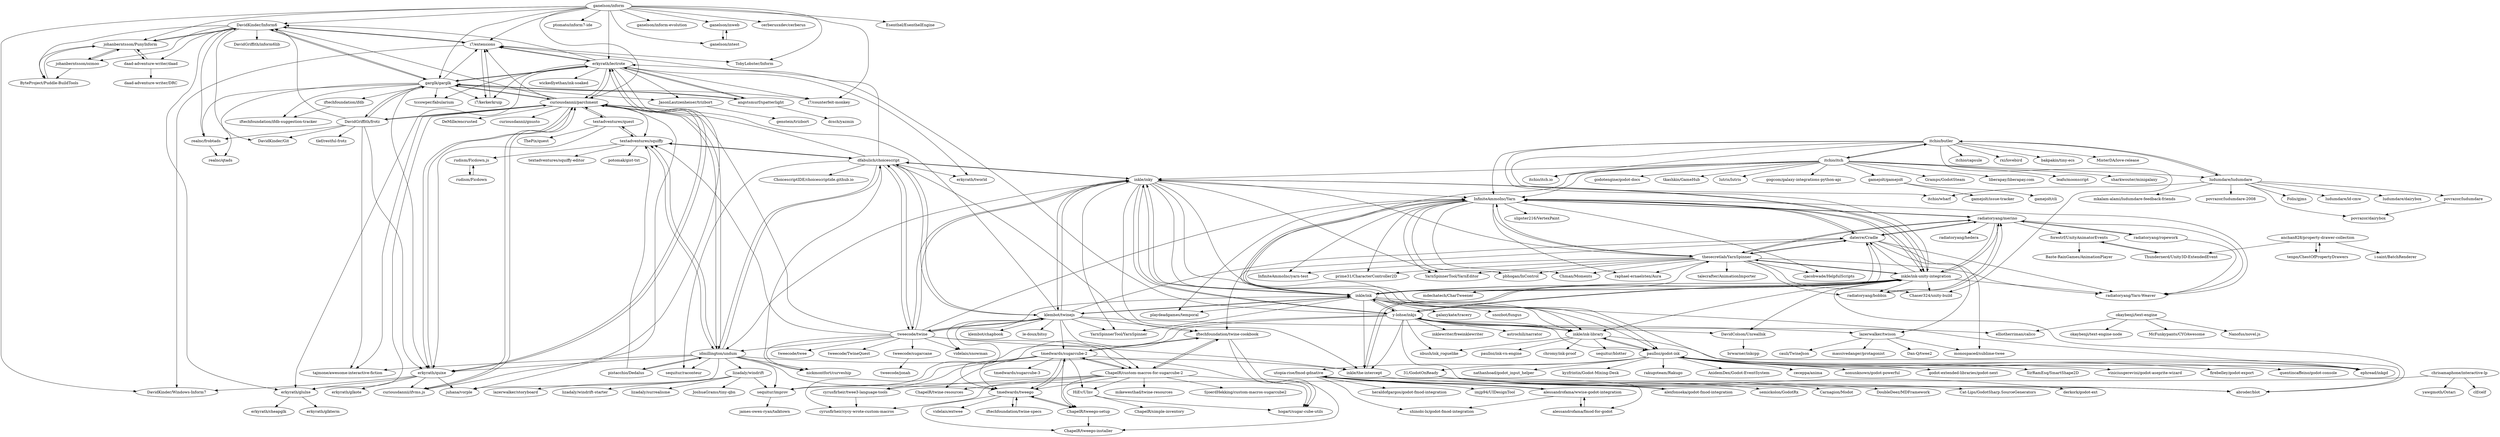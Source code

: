 digraph G {
"ganelson/inform" -> "DavidKinder/Inform6"
"ganelson/inform" -> "i7/extensions"
"ganelson/inform" -> "ganelson/inweb"
"ganelson/inform" -> "DavidKinder/Windows-Inform7"
"ganelson/inform" -> "johanberntsson/PunyInform"
"ganelson/inform" -> "TobyLobster/Inform"
"ganelson/inform" -> "ptomato/inform7-ide"
"ganelson/inform" -> "erkyrath/lectrote"
"ganelson/inform" -> "garglk/garglk"
"ganelson/inform" -> "ganelson/inform-evolution"
"ganelson/inform" -> "curiousdannii/parchment"
"ganelson/inform" -> "cerberusxdev/cerberus" ["e"=1]
"ganelson/inform" -> "ganelson/intest"
"ganelson/inform" -> "i7/counterfeit-monkey"
"ganelson/inform" -> "Esenthel/EsenthelEngine" ["e"=1]
"radiatoryang/bobbin" -> "radiatoryang/merino"
"itchio/itch" -> "itchio/butler"
"itchio/itch" -> "itchio/itch.io"
"itchio/itch" -> "tkashkin/GameHub" ["e"=1]
"itchio/itch" -> "gamejolt/gamejolt"
"itchio/itch" -> "lutris/lutris" ["e"=1]
"itchio/itch" -> "InfiniteAmmoInc/Yarn"
"itchio/itch" -> "gogcom/galaxy-integrations-python-api" ["e"=1]
"itchio/itch" -> "inkle/inky"
"itchio/itch" -> "Gramps/GodotSteam" ["e"=1]
"itchio/itch" -> "liberapay/liberapay.com" ["e"=1]
"itchio/itch" -> "leafo/moonscript" ["e"=1]
"itchio/itch" -> "sharkwouter/minigalaxy" ["e"=1]
"itchio/itch" -> "inkle/ink"
"itchio/itch" -> "godotengine/godot-docs" ["e"=1]
"itchio/itch" -> "ludumdare/ludumdare"
"klembot/twinejs" -> "tweecode/twine"
"klembot/twinejs" -> "tmedwards/sugarcube-2"
"klembot/twinejs" -> "videlais/snowman"
"klembot/twinejs" -> "inkle/ink"
"klembot/twinejs" -> "iftechfoundation/twine-cookbook"
"klembot/twinejs" -> "inkle/inky"
"klembot/twinejs" -> "ChapelR/custom-macros-for-sugarcube-2"
"klembot/twinejs" -> "tmedwards/tweego"
"klembot/twinejs" -> "dfabulich/choicescript"
"klembot/twinejs" -> "lazerwalker/twison"
"klembot/twinejs" -> "daterre/Cradle"
"klembot/twinejs" -> "klembot/chapbook"
"klembot/twinejs" -> "le-doux/bitsy" ["e"=1]
"klembot/twinejs" -> "YarnSpinnerTool/YarnSpinner" ["e"=1]
"klembot/twinejs" -> "curiousdannii/parchment"
"forestrf/UnityAnimatorEvents" -> "Thundernerd/Unity3D-ExtendedEvent"
"forestrf/UnityAnimatorEvents" -> "Baste-RainGames/AnimationPlayer"
"inkle/inky" -> "inkle/ink"
"inkle/inky" -> "inkle/ink-unity-integration"
"inkle/inky" -> "y-lohse/inkjs"
"inkle/inky" -> "inkle/the-intercept"
"inkle/inky" -> "inkle/ink-library"
"inkle/inky" -> "paulloz/godot-ink"
"inkle/inky" -> "klembot/twinejs"
"inkle/inky" -> "InfiniteAmmoInc/Yarn"
"inkle/inky" -> "YarnSpinnerTool/YarnSpinner" ["e"=1]
"inkle/inky" -> "YarnSpinnerTool/YarnEditor" ["e"=1]
"inkle/inky" -> "ephread/inkgd"
"inkle/inky" -> "thesecretlab/YarnSpinner"
"inkle/inky" -> "tweecode/twine"
"inkle/inky" -> "idmillington/undum"
"inkle/inky" -> "dfabulich/choicescript"
"DavidGriffith/frotz" -> "curiousdannii/parchment"
"DavidGriffith/frotz" -> "garglk/garglk"
"DavidGriffith/frotz" -> "DavidKinder/Inform6"
"DavidGriffith/frotz" -> "realnc/frobtads"
"DavidGriffith/frotz" -> "tlef/restful-frotz"
"DavidGriffith/frotz" -> "tajmone/awesome-interactive-fiction"
"DavidGriffith/frotz" -> "erkyrath/quixe"
"DavidGriffith/frotz" -> "DavidKinder/Git"
"DavidKinder/Inform6" -> "johanberntsson/PunyInform"
"DavidKinder/Inform6" -> "DavidGriffith/inform6lib"
"DavidKinder/Inform6" -> "erkyrath/glulxe"
"DavidKinder/Inform6" -> "i7/extensions"
"DavidKinder/Inform6" -> "ByteProject/Puddle-BuildTools"
"DavidKinder/Inform6" -> "garglk/garglk"
"DavidKinder/Inform6" -> "realnc/frobtads"
"DavidKinder/Inform6" -> "johanberntsson/ozmoo"
"DavidKinder/Inform6" -> "DavidKinder/Git"
"DavidKinder/Inform6" -> "daad-adventure-writer/daad"
"realnc/frobtads" -> "realnc/qtads"
"johanberntsson/ozmoo" -> "johanberntsson/PunyInform"
"johanberntsson/ozmoo" -> "ByteProject/Puddle-BuildTools"
"erkyrath/lectrote" -> "garglk/garglk"
"erkyrath/lectrote" -> "i7/extensions"
"erkyrath/lectrote" -> "angstsmurf/spatterlight"
"erkyrath/lectrote" -> "erkyrath/quixe"
"erkyrath/lectrote" -> "i7/counterfeit-monkey"
"erkyrath/lectrote" -> "curiousdannii/parchment"
"erkyrath/lectrote" -> "JasonLautzenheiser/trizbort"
"erkyrath/lectrote" -> "DavidKinder/Inform6"
"erkyrath/lectrote" -> "curiousdannii/ifvms.js"
"erkyrath/lectrote" -> "wickedlyethan/ink-soaked"
"erkyrath/lectrote" -> "erkyrath/glulxe"
"erkyrath/lectrote" -> "i7/kerkerkruip"
"erkyrath/lectrote" -> "erkyrath/tworld"
"erkyrath/lectrote" -> "tccowper/fabularium"
"i7/extensions" -> "i7/kerkerkruip"
"i7/extensions" -> "erkyrath/lectrote"
"i7/extensions" -> "DavidKinder/Windows-Inform7"
"i7/extensions" -> "TobyLobster/Inform"
"i7/extensions" -> "DavidKinder/Inform6"
"idmillington/undum" -> "pistacchio/Dedalus"
"idmillington/undum" -> "textadventures/squiffy"
"idmillington/undum" -> "curiousdannii/parchment"
"idmillington/undum" -> "nickmontfort/curveship"
"idmillington/undum" -> "juhana/vorple"
"idmillington/undum" -> "sequitur/raconteur"
"idmillington/undum" -> "erkyrath/quixe"
"idmillington/undum" -> "lizadaly/windrift"
"idmillington/undum" -> "dfabulich/choicescript"
"idmillington/undum" -> "inkle/the-intercept"
"idmillington/undum" -> "tajmone/awesome-interactive-fiction"
"idmillington/undum" -> "sequitur/improv"
"idmillington/undum" -> "tmedwards/tweego"
"InfiniteAmmoInc/Yarn" -> "thesecretlab/YarnSpinner"
"InfiniteAmmoInc/Yarn" -> "radiatoryang/merino"
"InfiniteAmmoInc/Yarn" -> "cjacobwade/HelpfulScripts" ["e"=1]
"InfiniteAmmoInc/Yarn" -> "InfiniteAmmoInc/yarn-test"
"InfiniteAmmoInc/Yarn" -> "YarnSpinnerTool/YarnEditor" ["e"=1]
"InfiniteAmmoInc/Yarn" -> "daterre/Cradle"
"InfiniteAmmoInc/Yarn" -> "playdeadgames/temporal" ["e"=1]
"InfiniteAmmoInc/Yarn" -> "inkle/ink"
"InfiniteAmmoInc/Yarn" -> "prime31/CharacterController2D" ["e"=1]
"InfiniteAmmoInc/Yarn" -> "inkle/ink-unity-integration"
"InfiniteAmmoInc/Yarn" -> "radiatoryang/Yarn-Weaver"
"InfiniteAmmoInc/Yarn" -> "pbhogan/InControl" ["e"=1]
"InfiniteAmmoInc/Yarn" -> "Chman/Moments" ["e"=1]
"InfiniteAmmoInc/Yarn" -> "raphael-ernaelsten/Aura" ["e"=1]
"InfiniteAmmoInc/Yarn" -> "slipster216/VertexPaint" ["e"=1]
"Thundernerd/Unity3D-ExtendedEvent" -> "forestrf/UnityAnimatorEvents"
"inkle/ink" -> "inkle/inky"
"inkle/ink" -> "inkle/ink-unity-integration"
"inkle/ink" -> "y-lohse/inkjs"
"inkle/ink" -> "paulloz/godot-ink"
"inkle/ink" -> "InfiniteAmmoInc/Yarn"
"inkle/ink" -> "YarnSpinnerTool/YarnSpinner" ["e"=1]
"inkle/ink" -> "inkle/ink-library"
"inkle/ink" -> "klembot/twinejs"
"inkle/ink" -> "inkle/the-intercept"
"inkle/ink" -> "galaxykate/tracery" ["e"=1]
"inkle/ink" -> "thesecretlab/YarnSpinner"
"inkle/ink" -> "ephread/inkgd"
"inkle/ink" -> "playdeadgames/temporal" ["e"=1]
"inkle/ink" -> "snozbot/fungus" ["e"=1]
"inkle/ink" -> "daterre/Cradle"
"paulloz/godot-ink" -> "ephread/inkgd"
"paulloz/godot-ink" -> "inkle/ink-library"
"paulloz/godot-ink" -> "ceceppa/anima" ["e"=1]
"paulloz/godot-ink" -> "nonunknown/godot-powerful" ["e"=1]
"paulloz/godot-ink" -> "godot-extended-libraries/godot-next" ["e"=1]
"paulloz/godot-ink" -> "SirRamEsq/SmartShape2D" ["e"=1]
"paulloz/godot-ink" -> "viniciusgerevini/godot-aseprite-wizard" ["e"=1]
"paulloz/godot-ink" -> "firebelley/godot-export" ["e"=1]
"paulloz/godot-ink" -> "utopia-rise/fmod-gdnative"
"paulloz/godot-ink" -> "quentincaffeino/godot-console" ["e"=1]
"paulloz/godot-ink" -> "nathanhoad/godot_input_helper" ["e"=1]
"paulloz/godot-ink" -> "kyzfrintin/Godot-Mixing-Desk" ["e"=1]
"paulloz/godot-ink" -> "rakugoteam/Rakugo" ["e"=1]
"paulloz/godot-ink" -> "31/GodotOnReady"
"paulloz/godot-ink" -> "AnidemDex/Godot-EventSystem" ["e"=1]
"31/GodotOnReady" -> "semickolon/GodotRx"
"31/GodotOnReady" -> "Carnagion/Modot"
"31/GodotOnReady" -> "DoubleDeez/MDFramework"
"31/GodotOnReady" -> "Cat-Lips/GodotSharp.SourceGenerators"
"31/GodotOnReady" -> "derkork/godot-ext"
"thesecretlab/YarnSpinner" -> "InfiniteAmmoInc/Yarn"
"thesecretlab/YarnSpinner" -> "radiatoryang/merino"
"thesecretlab/YarnSpinner" -> "daterre/Cradle"
"thesecretlab/YarnSpinner" -> "raphael-ernaelsten/Aura" ["e"=1]
"thesecretlab/YarnSpinner" -> "cjacobwade/HelpfulScripts" ["e"=1]
"thesecretlab/YarnSpinner" -> "Chman/Moments" ["e"=1]
"thesecretlab/YarnSpinner" -> "talecrafter/AnimationImporter" ["e"=1]
"thesecretlab/YarnSpinner" -> "Chaser324/unity-build" ["e"=1]
"thesecretlab/YarnSpinner" -> "YarnSpinnerTool/YarnEditor" ["e"=1]
"thesecretlab/YarnSpinner" -> "radiatoryang/bobbin"
"thesecretlab/YarnSpinner" -> "pbhogan/InControl" ["e"=1]
"thesecretlab/YarnSpinner" -> "inkle/ink-unity-integration"
"thesecretlab/YarnSpinner" -> "radiatoryang/Yarn-Weaver"
"thesecretlab/YarnSpinner" -> "InfiniteAmmoInc/yarn-test"
"thesecretlab/YarnSpinner" -> "prime31/CharacterController2D" ["e"=1]
"okaybenji/text-engine" -> "McFunkypants/CYOAwesome"
"okaybenji/text-engine" -> "Nanofus/novel.js"
"okaybenji/text-engine" -> "okaybenji/text-engine-node"
"okaybenji/text-engine" -> "elliotherriman/calico"
"tweecode/twine" -> "tweecode/twee"
"tweecode/twine" -> "klembot/twinejs"
"tweecode/twine" -> "textadventures/squiffy"
"tweecode/twine" -> "tweecode/TwineQuest"
"tweecode/twine" -> "curiousdannii/parchment"
"tweecode/twine" -> "InfiniteAmmoInc/Yarn"
"tweecode/twine" -> "videlais/snowman"
"tweecode/twine" -> "dfabulich/choicescript"
"tweecode/twine" -> "tweecode/sugarcane"
"tweecode/twine" -> "nickmontfort/curveship"
"tweecode/twine" -> "idmillington/undum"
"tweecode/twine" -> "inkle/the-intercept"
"tweecode/twine" -> "inkle/inky"
"tweecode/twine" -> "ChapelR/custom-macros-for-sugarcube-2"
"tweecode/twine" -> "inkle/ink"
"inkle/ink-library" -> "y-lohse/inkjs"
"inkle/ink-library" -> "paulloz/godot-ink"
"inkle/ink-library" -> "sequitur/blotter"
"inkle/ink-library" -> "nbush/ink_roguelike"
"inkle/ink-library" -> "paulloz/ink-vn-engine"
"inkle/ink-library" -> "abroder/blot"
"inkle/ink-library" -> "chromy/ink-proof"
"y-lohse/inkjs" -> "inkle/ink-library"
"y-lohse/inkjs" -> "inkle/ink"
"y-lohse/inkjs" -> "inkle/inky"
"y-lohse/inkjs" -> "paulloz/godot-ink"
"y-lohse/inkjs" -> "elliotherriman/calico"
"y-lohse/inkjs" -> "inklewriter/freeinklewriter"
"y-lohse/inkjs" -> "inkle/ink-unity-integration"
"y-lohse/inkjs" -> "astrochili/narrator"
"y-lohse/inkjs" -> "erkyrath/lectrote"
"y-lohse/inkjs" -> "abroder/blot"
"y-lohse/inkjs" -> "sequitur/improv"
"y-lohse/inkjs" -> "DavidColson/UnrealInk"
"y-lohse/inkjs" -> "inkle/the-intercept"
"y-lohse/inkjs" -> "tmedwards/tweego"
"y-lohse/inkjs" -> "nbush/ink_roguelike"
"lazerwalker/twison" -> "cauli/TwineJson"
"lazerwalker/twison" -> "massivedanger/protagonist"
"lazerwalker/twison" -> "Dan-Q/twee2"
"lazerwalker/twison" -> "monospaced/sublime-twee"
"gamejolt/gamejolt" -> "gamejolt/issue-tracker"
"gamejolt/gamejolt" -> "gamejolt/cli"
"anchan828/property-drawer-collection" -> "tenpn/ChestOfPropertyDrawers"
"anchan828/property-drawer-collection" -> "Thundernerd/Unity3D-ExtendedEvent"
"anchan828/property-drawer-collection" -> "i-saint/BatchRenderer" ["e"=1]
"ChapelR/custom-macros-for-sugarcube-2" -> "hogart/sugar-cube-utils"
"ChapelR/custom-macros-for-sugarcube-2" -> "tmedwards/sugarcube-2"
"ChapelR/custom-macros-for-sugarcube-2" -> "HiEv/UInv"
"ChapelR/custom-macros-for-sugarcube-2" -> "iftechfoundation/twine-cookbook"
"ChapelR/custom-macros-for-sugarcube-2" -> "mikewesthad/twine-resources"
"ChapelR/custom-macros-for-sugarcube-2" -> "cyrusfirheir/cycy-wrote-custom-macros"
"ChapelR/custom-macros-for-sugarcube-2" -> "tmedwards/tweego"
"ChapelR/custom-macros-for-sugarcube-2" -> "ChapelR/tweego-setup"
"ChapelR/custom-macros-for-sugarcube-2" -> "SjoerdHekking/custom-macros-sugarcube2"
"ChapelR/custom-macros-for-sugarcube-2" -> "ChapelR/twine-resources"
"ChapelR/custom-macros-for-sugarcube-2" -> "cyrusfirheir/twee3-language-tools"
"inkle/ink-unity-integration" -> "inkle/the-intercept"
"inkle/ink-unity-integration" -> "inkle/inky"
"inkle/ink-unity-integration" -> "inkle/ink"
"inkle/ink-unity-integration" -> "radiatoryang/merino"
"inkle/ink-unity-integration" -> "inkle/ink-library"
"inkle/ink-unity-integration" -> "daterre/Cradle"
"inkle/ink-unity-integration" -> "y-lohse/inkjs"
"inkle/ink-unity-integration" -> "thesecretlab/YarnSpinner"
"inkle/ink-unity-integration" -> "InfiniteAmmoInc/Yarn"
"inkle/ink-unity-integration" -> "Chaser324/unity-build" ["e"=1]
"inkle/ink-unity-integration" -> "abroder/blot"
"inkle/ink-unity-integration" -> "radiatoryang/Yarn-Weaver"
"inkle/ink-unity-integration" -> "radiatoryang/bobbin"
"inkle/ink-unity-integration" -> "mdechatech/CharTweener" ["e"=1]
"inkle/ink-unity-integration" -> "DavidColson/UnrealInk"
"angstsmurf/spatterlight" -> "dcsch/yazmin"
"angstsmurf/spatterlight" -> "garglk/garglk"
"angstsmurf/spatterlight" -> "erkyrath/lectrote"
"dfabulich/choicescript" -> "textadventures/squiffy"
"dfabulich/choicescript" -> "idmillington/undum"
"dfabulich/choicescript" -> "curiousdannii/parchment"
"dfabulich/choicescript" -> "klembot/twinejs"
"dfabulich/choicescript" -> "tweecode/twine"
"dfabulich/choicescript" -> "sequitur/raconteur"
"dfabulich/choicescript" -> "i7/extensions"
"dfabulich/choicescript" -> "iftechfoundation/twine-cookbook"
"dfabulich/choicescript" -> "nickmontfort/curveship"
"dfabulich/choicescript" -> "erkyrath/tworld"
"dfabulich/choicescript" -> "ChoicescriptIDE/choicescriptide.github.io"
"dfabulich/choicescript" -> "inkle/inky"
"itchio/butler" -> "itchio/wharf"
"itchio/butler" -> "itchio/itch"
"itchio/butler" -> "Chaser324/unity-build" ["e"=1]
"itchio/butler" -> "ludumdare/ludumdare"
"itchio/butler" -> "itchio/itch.io"
"itchio/butler" -> "inkle/ink-unity-integration"
"itchio/butler" -> "itchio/capsule"
"itchio/butler" -> "rxi/lovebird" ["e"=1]
"itchio/butler" -> "InfiniteAmmoInc/Yarn"
"itchio/butler" -> "bakpakin/tiny-ecs" ["e"=1]
"itchio/butler" -> "MisterDA/love-release" ["e"=1]
"curiousdannii/parchment" -> "curiousdannii/ifvms.js"
"curiousdannii/parchment" -> "erkyrath/quixe"
"curiousdannii/parchment" -> "garglk/garglk"
"curiousdannii/parchment" -> "i7/extensions"
"curiousdannii/parchment" -> "DavidGriffith/frotz"
"curiousdannii/parchment" -> "erkyrath/lectrote"
"curiousdannii/parchment" -> "idmillington/undum"
"curiousdannii/parchment" -> "textadventures/squiffy"
"curiousdannii/parchment" -> "DavidKinder/Inform6"
"curiousdannii/parchment" -> "tajmone/awesome-interactive-fiction"
"curiousdannii/parchment" -> "DeMille/encrusted"
"curiousdannii/parchment" -> "textadventures/quest"
"curiousdannii/parchment" -> "erkyrath/glulxe"
"curiousdannii/parchment" -> "curiousdannii/gnusto"
"curiousdannii/parchment" -> "juhana/vorple"
"daterre/Cradle" -> "thesecretlab/YarnSpinner"
"daterre/Cradle" -> "lazerwalker/twison"
"daterre/Cradle" -> "radiatoryang/Yarn-Weaver"
"daterre/Cradle" -> "radiatoryang/merino"
"daterre/Cradle" -> "monospaced/sublime-twee"
"daterre/Cradle" -> "iftechfoundation/twine-cookbook"
"daterre/Cradle" -> "InfiniteAmmoInc/Yarn"
"daterre/Cradle" -> "mdechatech/CharTweener" ["e"=1]
"ByteProject/Puddle-BuildTools" -> "johanberntsson/PunyInform"
"radiatoryang/ropework" -> "radiatoryang/merino"
"radiatoryang/ropework" -> "radiatoryang/Yarn-Weaver"
"ephread/inkgd" -> "paulloz/godot-ink"
"utopia-rise/fmod-gdnative" -> "alessandrofama/wwise-godot-integration"
"utopia-rise/fmod-gdnative" -> "shinobi-lx/godot-fmod-integration"
"utopia-rise/fmod-gdnative" -> "alexfonseka/godot-fmod-integration"
"utopia-rise/fmod-gdnative" -> "alessandrofama/fmod-for-godot"
"utopia-rise/fmod-gdnative" -> "heraldofgargos/godot-fmod-integration"
"utopia-rise/fmod-gdnative" -> "imjp94/UIDesignTool" ["e"=1]
"povrazor/ludumdare" -> "povrazor/dairybox"
"ludumdare/ludumdare" -> "povrazor/ludumdare"
"ludumdare/ludumdare" -> "itchio/butler"
"ludumdare/ludumdare" -> "ludumdare/ld-cmw"
"ludumdare/ludumdare" -> "ludumdare/dairybox"
"ludumdare/ludumdare" -> "mkalam-alami/ludumdare-feedback-friends"
"ludumdare/ludumdare" -> "povrazor/ludumdare-2008"
"ludumdare/ludumdare" -> "itchio/wharf"
"ludumdare/ludumdare" -> "Folis/gjms"
"ludumdare/ludumdare" -> "povrazor/dairybox"
"cyrusfirheir/twee3-language-tools" -> "cyrusfirheir/cycy-wrote-custom-macros"
"alessandrofama/wwise-godot-integration" -> "utopia-rise/fmod-gdnative"
"alessandrofama/wwise-godot-integration" -> "alessandrofama/fmod-for-godot"
"alessandrofama/wwise-godot-integration" -> "shinobi-lx/godot-fmod-integration"
"johanberntsson/PunyInform" -> "ByteProject/Puddle-BuildTools"
"johanberntsson/PunyInform" -> "johanberntsson/ozmoo"
"johanberntsson/PunyInform" -> "daad-adventure-writer/daad"
"johanberntsson/PunyInform" -> "DavidKinder/Inform6"
"daad-adventure-writer/daad" -> "daad-adventure-writer/DRC"
"daad-adventure-writer/daad" -> "johanberntsson/PunyInform"
"radiatoryang/merino" -> "radiatoryang/ropework"
"radiatoryang/merino" -> "radiatoryang/Yarn-Weaver"
"radiatoryang/merino" -> "thesecretlab/YarnSpinner"
"radiatoryang/merino" -> "radiatoryang/bobbin"
"radiatoryang/merino" -> "radiatoryang/hedera" ["e"=1]
"radiatoryang/merino" -> "inkle/ink-unity-integration"
"radiatoryang/merino" -> "daterre/Cradle"
"radiatoryang/merino" -> "forestrf/UnityAnimatorEvents"
"radiatoryang/merino" -> "InfiniteAmmoInc/Yarn"
"inkle/the-intercept" -> "inkle/ink-unity-integration"
"inkle/the-intercept" -> "abroder/blot"
"garglk/garglk" -> "erkyrath/lectrote"
"garglk/garglk" -> "angstsmurf/spatterlight"
"garglk/garglk" -> "curiousdannii/parchment"
"garglk/garglk" -> "i7/extensions"
"garglk/garglk" -> "DavidKinder/Inform6"
"garglk/garglk" -> "JasonLautzenheiser/trizbort"
"garglk/garglk" -> "realnc/qtads"
"garglk/garglk" -> "DavidGriffith/frotz"
"garglk/garglk" -> "realnc/frobtads"
"garglk/garglk" -> "erkyrath/quixe"
"garglk/garglk" -> "tccowper/fabularium"
"garglk/garglk" -> "i7/counterfeit-monkey"
"garglk/garglk" -> "i7/kerkerkruip"
"garglk/garglk" -> "iftechfoundation/ifdb-suggestion-tracker"
"garglk/garglk" -> "iftechfoundation/ifdb"
"tenpn/ChestOfPropertyDrawers" -> "anchan828/property-drawer-collection"
"sequitur/improv" -> "james-owen-ryan/talktown" ["e"=1]
"lizadaly/windrift" -> "lizadaly/windrift-starter"
"lizadaly/windrift" -> "lizadaly/surrealisme"
"lizadaly/windrift" -> "JoshuaGrams/tiny-qbn"
"lizadaly/windrift" -> "sequitur/improv"
"lizadaly/windrift" -> "lazerwalker/storyboard"
"chrisamaphone/interactive-lp" -> "sequitur/improv"
"chrisamaphone/interactive-lp" -> "yawgmoth/Ostari"
"chrisamaphone/interactive-lp" -> "clf/celf"
"textadventures/squiffy" -> "textadventures/quest"
"textadventures/squiffy" -> "textadventures/squiffy-editor"
"textadventures/squiffy" -> "dfabulich/choicescript"
"textadventures/squiffy" -> "idmillington/undum"
"textadventures/squiffy" -> "potomak/gist-txt"
"textadventures/squiffy" -> "rudism/Ficdown.js"
"textadventures/quest" -> "textadventures/squiffy"
"textadventures/quest" -> "curiousdannii/parchment"
"textadventures/quest" -> "erkyrath/quixe"
"textadventures/quest" -> "ThePix/quest"
"JasonLautzenheiser/trizbort" -> "genstein/trizbort"
"tmedwards/sugarcube-2" -> "tmedwards/tweego"
"tmedwards/sugarcube-2" -> "cyrusfirheir/twee3-language-tools"
"tmedwards/sugarcube-2" -> "tmedwards/sugarcube-3"
"tmedwards/sugarcube-2" -> "ChapelR/custom-macros-for-sugarcube-2"
"tmedwards/sugarcube-2" -> "ChapelR/twine-resources"
"tmedwards/sugarcube-2" -> "iftechfoundation/twine-cookbook"
"tmedwards/sugarcube-2" -> "hogart/sugar-cube-utils"
"tmedwards/sugarcube-2" -> "ChapelR/tweego-setup"
"tmedwards/sugarcube-2" -> "HiEv/UInv"
"tmedwards/sugarcube-2" -> "cyrusfirheir/cycy-wrote-custom-macros"
"DavidColson/UnrealInk" -> "brwarner/inkcpp"
"alexfonseka/godot-fmod-integration" -> "utopia-rise/fmod-gdnative"
"HiEv/UInv" -> "hogart/sugar-cube-utils"
"HiEv/UInv" -> "ChapelR/simple-inventory"
"pistacchio/Dedalus" -> "idmillington/undum"
"pistacchio/Dedalus" -> "textadventures/squiffy"
"tmedwards/tweego" -> "tmedwards/sugarcube-2"
"tmedwards/tweego" -> "iftechfoundation/twine-specs"
"tmedwards/tweego" -> "ChapelR/tweego-installer"
"tmedwards/tweego" -> "ChapelR/tweego-setup"
"tmedwards/tweego" -> "videlais/extwee"
"iftechfoundation/twine-cookbook" -> "hogart/sugar-cube-utils"
"iftechfoundation/twine-cookbook" -> "tmedwards/sugarcube-2"
"iftechfoundation/twine-cookbook" -> "ChapelR/tweego-installer"
"iftechfoundation/twine-cookbook" -> "ChapelR/custom-macros-for-sugarcube-2"
"alessandrofama/fmod-for-godot" -> "alessandrofama/wwise-godot-integration"
"i7/kerkerkruip" -> "i7/extensions"
"ganelson/inweb" -> "ganelson/intest"
"erkyrath/glulxe" -> "erkyrath/cheapglk"
"erkyrath/glulxe" -> "erkyrath/glkterm"
"ChapelR/tweego-setup" -> "ChapelR/tweego-installer"
"ChapelR/tweego-setup" -> "tmedwards/tweego"
"ganelson/intest" -> "ganelson/inweb"
"iftechfoundation/ifdb" -> "iftechfoundation/ifdb-suggestion-tracker"
"iftechfoundation/twine-specs" -> "tmedwards/tweego"
"erkyrath/quixe" -> "curiousdannii/parchment"
"erkyrath/quixe" -> "juhana/vorple"
"erkyrath/quixe" -> "erkyrath/glulxe"
"erkyrath/quixe" -> "erkyrath/lectrote"
"erkyrath/quixe" -> "curiousdannii/ifvms.js"
"erkyrath/quixe" -> "DavidKinder/Windows-Inform7"
"erkyrath/quixe" -> "erkyrath/glkote"
"rudism/Ficdown" -> "rudism/Ficdown.js"
"curiousdannii/ifvms.js" -> "curiousdannii/parchment"
"rudism/Ficdown.js" -> "rudism/Ficdown"
"tweecode/sugarcane" -> "tweecode/jonah"
"ganelson/inform" ["l"="-14.332,40.05"]
"DavidKinder/Inform6" ["l"="-14.283,40.065"]
"i7/extensions" ["l"="-14.322,40.085"]
"ganelson/inweb" ["l"="-14.347,40.014"]
"DavidKinder/Windows-Inform7" ["l"="-14.343,40.076"]
"johanberntsson/PunyInform" ["l"="-14.271,40.041"]
"TobyLobster/Inform" ["l"="-14.362,40.06"]
"ptomato/inform7-ide" ["l"="-14.37,40.033"]
"erkyrath/lectrote" ["l"="-14.308,40.094"]
"garglk/garglk" ["l"="-14.294,40.079"]
"ganelson/inform-evolution" ["l"="-14.352,40.029"]
"curiousdannii/parchment" ["l"="-14.318,40.117"]
"cerberusxdev/cerberus" ["l"="-14.443,26.308"]
"ganelson/intest" ["l"="-14.335,40.022"]
"i7/counterfeit-monkey" ["l"="-14.311,40.056"]
"Esenthel/EsenthelEngine" ["l"="-14.43,26.282"]
"radiatoryang/bobbin" ["l"="-14.227,40.292"]
"radiatoryang/merino" ["l"="-14.223,40.271"]
"itchio/itch" ["l"="-14.286,40.32"]
"itchio/butler" ["l"="-14.304,40.343"]
"itchio/itch.io" ["l"="-14.275,40.354"]
"tkashkin/GameHub" ["l"="-34.75,3.715"]
"gamejolt/gamejolt" ["l"="-14.241,40.372"]
"lutris/lutris" ["l"="-34.845,3.672"]
"InfiniteAmmoInc/Yarn" ["l"="-14.269,40.279"]
"gogcom/galaxy-integrations-python-api" ["l"="-34.516,-15.761"]
"inkle/inky" ["l"="-14.284,40.222"]
"Gramps/GodotSteam" ["l"="-23.869,32.457"]
"liberapay/liberapay.com" ["l"="-24.82,-19.789"]
"leafo/moonscript" ["l"="-13.834,23.311"]
"sharkwouter/minigalaxy" ["l"="-34.755,3.788"]
"inkle/ink" ["l"="-14.279,40.246"]
"godotengine/godot-docs" ["l"="-23.781,32.497"]
"ludumdare/ludumdare" ["l"="-14.338,40.37"]
"klembot/twinejs" ["l"="-14.288,40.194"]
"tweecode/twine" ["l"="-14.314,40.193"]
"tmedwards/sugarcube-2" ["l"="-14.366,40.201"]
"videlais/snowman" ["l"="-14.271,40.175"]
"iftechfoundation/twine-cookbook" ["l"="-14.334,40.202"]
"ChapelR/custom-macros-for-sugarcube-2" ["l"="-14.356,40.192"]
"tmedwards/tweego" ["l"="-14.352,40.21"]
"dfabulich/choicescript" ["l"="-14.312,40.165"]
"lazerwalker/twison" ["l"="-14.209,40.202"]
"daterre/Cradle" ["l"="-14.248,40.246"]
"klembot/chapbook" ["l"="-14.247,40.176"]
"le-doux/bitsy" ["l"="-13.289,24.868"]
"YarnSpinnerTool/YarnSpinner" ["l"="-13.272,40.214"]
"forestrf/UnityAnimatorEvents" ["l"="-14.12,40.245"]
"Thundernerd/Unity3D-ExtendedEvent" ["l"="-14.074,40.242"]
"Baste-RainGames/AnimationPlayer" ["l"="-14.097,40.226"]
"inkle/ink-unity-integration" ["l"="-14.281,40.264"]
"y-lohse/inkjs" ["l"="-14.315,40.236"]
"inkle/the-intercept" ["l"="-14.311,40.223"]
"inkle/ink-library" ["l"="-14.257,40.231"]
"paulloz/godot-ink" ["l"="-14.219,40.25"]
"YarnSpinnerTool/YarnEditor" ["l"="-13.293,40.319"]
"ephread/inkgd" ["l"="-14.229,40.232"]
"thesecretlab/YarnSpinner" ["l"="-14.247,40.268"]
"idmillington/undum" ["l"="-14.34,40.161"]
"DavidGriffith/frotz" ["l"="-14.28,40.1"]
"realnc/frobtads" ["l"="-14.267,40.077"]
"tlef/restful-frotz" ["l"="-14.243,40.107"]
"tajmone/awesome-interactive-fiction" ["l"="-14.291,40.129"]
"erkyrath/quixe" ["l"="-14.307,40.109"]
"DavidKinder/Git" ["l"="-14.255,40.082"]
"DavidGriffith/inform6lib" ["l"="-14.288,40.033"]
"erkyrath/glulxe" ["l"="-14.268,40.093"]
"ByteProject/Puddle-BuildTools" ["l"="-14.272,40.027"]
"johanberntsson/ozmoo" ["l"="-14.255,40.029"]
"daad-adventure-writer/daad" ["l"="-14.245,40.042"]
"realnc/qtads" ["l"="-14.249,40.069"]
"angstsmurf/spatterlight" ["l"="-14.303,40.067"]
"JasonLautzenheiser/trizbort" ["l"="-14.292,40.047"]
"curiousdannii/ifvms.js" ["l"="-14.331,40.103"]
"wickedlyethan/ink-soaked" ["l"="-14.343,40.089"]
"i7/kerkerkruip" ["l"="-14.327,40.073"]
"erkyrath/tworld" ["l"="-14.306,40.134"]
"tccowper/fabularium" ["l"="-14.312,40.076"]
"pistacchio/Dedalus" ["l"="-14.375,40.152"]
"textadventures/squiffy" ["l"="-14.351,40.144"]
"nickmontfort/curveship" ["l"="-14.335,40.176"]
"juhana/vorple" ["l"="-14.327,40.132"]
"sequitur/raconteur" ["l"="-14.323,40.149"]
"lizadaly/windrift" ["l"="-14.437,40.162"]
"sequitur/improv" ["l"="-14.41,40.195"]
"cjacobwade/HelpfulScripts" ["l"="-13.322,40.33"]
"InfiniteAmmoInc/yarn-test" ["l"="-14.251,40.298"]
"playdeadgames/temporal" ["l"="-13.336,40.317"]
"prime31/CharacterController2D" ["l"="-13.397,40.258"]
"radiatoryang/Yarn-Weaver" ["l"="-14.239,40.28"]
"pbhogan/InControl" ["l"="-13.472,40.273"]
"Chman/Moments" ["l"="-13.383,40.286"]
"raphael-ernaelsten/Aura" ["l"="-13.268,40.322"]
"slipster216/VertexPaint" ["l"="-13.305,40.309"]
"galaxykate/tracery" ["l"="-4.622,-44.464"]
"snozbot/fungus" ["l"="-13.286,40.188"]
"ceceppa/anima" ["l"="-23.92,32.402"]
"nonunknown/godot-powerful" ["l"="-23.889,32.392"]
"godot-extended-libraries/godot-next" ["l"="-23.872,32.419"]
"SirRamEsq/SmartShape2D" ["l"="-23.886,32.424"]
"viniciusgerevini/godot-aseprite-wizard" ["l"="-23.964,32.445"]
"firebelley/godot-export" ["l"="-23.931,32.392"]
"utopia-rise/fmod-gdnative" ["l"="-14.145,40.321"]
"quentincaffeino/godot-console" ["l"="-23.89,32.404"]
"nathanhoad/godot_input_helper" ["l"="-23.965,32.386"]
"kyzfrintin/Godot-Mixing-Desk" ["l"="-23.901,32.394"]
"rakugoteam/Rakugo" ["l"="-23.837,32.358"]
"31/GodotOnReady" ["l"="-14.13,40.273"]
"AnidemDex/Godot-EventSystem" ["l"="-23.96,32.415"]
"semickolon/GodotRx" ["l"="-14.086,40.281"]
"Carnagion/Modot" ["l"="-14.104,40.294"]
"DoubleDeez/MDFramework" ["l"="-14.097,40.265"]
"Cat-Lips/GodotSharp.SourceGenerators" ["l"="-14.126,40.29"]
"derkork/godot-ext" ["l"="-14.11,40.277"]
"talecrafter/AnimationImporter" ["l"="-13.343,40.277"]
"Chaser324/unity-build" ["l"="-13.36,40.298"]
"okaybenji/text-engine" ["l"="-14.451,40.299"]
"McFunkypants/CYOAwesome" ["l"="-14.478,40.297"]
"Nanofus/novel.js" ["l"="-14.481,40.317"]
"okaybenji/text-engine-node" ["l"="-14.457,40.314"]
"elliotherriman/calico" ["l"="-14.394,40.273"]
"tweecode/twee" ["l"="-14.346,40.226"]
"tweecode/TwineQuest" ["l"="-14.287,40.168"]
"tweecode/sugarcane" ["l"="-14.336,40.216"]
"sequitur/blotter" ["l"="-14.24,40.208"]
"nbush/ink_roguelike" ["l"="-14.267,40.219"]
"paulloz/ink-vn-engine" ["l"="-14.224,40.216"]
"abroder/blot" ["l"="-14.306,40.251"]
"chromy/ink-proof" ["l"="-14.237,40.217"]
"inklewriter/freeinklewriter" ["l"="-14.364,40.255"]
"astrochili/narrator" ["l"="-14.346,40.262"]
"DavidColson/UnrealInk" ["l"="-14.326,40.274"]
"cauli/TwineJson" ["l"="-14.169,40.193"]
"massivedanger/protagonist" ["l"="-14.177,40.206"]
"Dan-Q/twee2" ["l"="-14.184,40.179"]
"monospaced/sublime-twee" ["l"="-14.213,40.224"]
"gamejolt/issue-tracker" ["l"="-14.219,40.389"]
"gamejolt/cli" ["l"="-14.239,40.394"]
"anchan828/property-drawer-collection" ["l"="-14.023,40.239"]
"tenpn/ChestOfPropertyDrawers" ["l"="-13.998,40.238"]
"i-saint/BatchRenderer" ["l"="-11.343,39.789"]
"hogart/sugar-cube-utils" ["l"="-14.37,40.187"]
"HiEv/UInv" ["l"="-14.39,40.184"]
"mikewesthad/twine-resources" ["l"="-14.374,40.173"]
"cyrusfirheir/cycy-wrote-custom-macros" ["l"="-14.38,40.194"]
"ChapelR/tweego-setup" ["l"="-14.375,40.213"]
"SjoerdHekking/custom-macros-sugarcube2" ["l"="-14.386,40.175"]
"ChapelR/twine-resources" ["l"="-14.391,40.197"]
"cyrusfirheir/twee3-language-tools" ["l"="-14.387,40.205"]
"mdechatech/CharTweener" ["l"="-13.232,40.304"]
"dcsch/yazmin" ["l"="-14.308,40.038"]
"ChoicescriptIDE/choicescriptide.github.io" ["l"="-14.292,40.154"]
"itchio/wharf" ["l"="-14.311,40.373"]
"itchio/capsule" ["l"="-14.288,40.388"]
"rxi/lovebird" ["l"="-13.687,23.478"]
"bakpakin/tiny-ecs" ["l"="-13.699,23.429"]
"MisterDA/love-release" ["l"="-13.681,23.447"]
"DeMille/encrusted" ["l"="-14.375,40.093"]
"textadventures/quest" ["l"="-14.35,40.12"]
"curiousdannii/gnusto" ["l"="-14.354,40.103"]
"radiatoryang/ropework" ["l"="-14.2,40.286"]
"alessandrofama/wwise-godot-integration" ["l"="-14.136,40.343"]
"shinobi-lx/godot-fmod-integration" ["l"="-14.154,40.344"]
"alexfonseka/godot-fmod-integration" ["l"="-14.116,40.329"]
"alessandrofama/fmod-for-godot" ["l"="-14.118,40.349"]
"heraldofgargos/godot-fmod-integration" ["l"="-14.121,40.315"]
"imjp94/UIDesignTool" ["l"="-23.897,32.379"]
"povrazor/ludumdare" ["l"="-14.358,40.4"]
"povrazor/dairybox" ["l"="-14.359,40.386"]
"ludumdare/ld-cmw" ["l"="-14.328,40.389"]
"ludumdare/dairybox" ["l"="-14.346,40.39"]
"mkalam-alami/ludumdare-feedback-friends" ["l"="-14.335,40.397"]
"povrazor/ludumdare-2008" ["l"="-14.366,40.369"]
"Folis/gjms" ["l"="-14.379,40.384"]
"daad-adventure-writer/DRC" ["l"="-14.221,40.029"]
"radiatoryang/hedera" ["l"="-13.159,40.346"]
"iftechfoundation/ifdb-suggestion-tracker" ["l"="-14.267,40.068"]
"iftechfoundation/ifdb" ["l"="-14.261,40.059"]
"james-owen-ryan/talktown" ["l"="17.047,39.503"]
"lizadaly/windrift-starter" ["l"="-14.457,40.171"]
"lizadaly/surrealisme" ["l"="-14.457,40.145"]
"JoshuaGrams/tiny-qbn" ["l"="-14.47,40.165"]
"lazerwalker/storyboard" ["l"="-14.482,40.149"]
"chrisamaphone/interactive-lp" ["l"="-14.482,40.207"]
"yawgmoth/Ostari" ["l"="-14.509,40.201"]
"clf/celf" ["l"="-14.514,40.218"]
"textadventures/squiffy-editor" ["l"="-14.375,40.132"]
"potomak/gist-txt" ["l"="-14.398,40.136"]
"rudism/Ficdown.js" ["l"="-14.397,40.122"]
"ThePix/quest" ["l"="-14.378,40.112"]
"genstein/trizbort" ["l"="-14.295,40.017"]
"tmedwards/sugarcube-3" ["l"="-14.401,40.213"]
"brwarner/inkcpp" ["l"="-14.351,40.293"]
"ChapelR/simple-inventory" ["l"="-14.414,40.178"]
"iftechfoundation/twine-specs" ["l"="-14.375,40.227"]
"ChapelR/tweego-installer" ["l"="-14.36,40.219"]
"videlais/extwee" ["l"="-14.391,40.225"]
"erkyrath/cheapglk" ["l"="-14.231,40.094"]
"erkyrath/glkterm" ["l"="-14.239,40.086"]
"erkyrath/glkote" ["l"="-14.273,40.117"]
"rudism/Ficdown" ["l"="-14.418,40.114"]
"tweecode/jonah" ["l"="-14.359,40.235"]
}